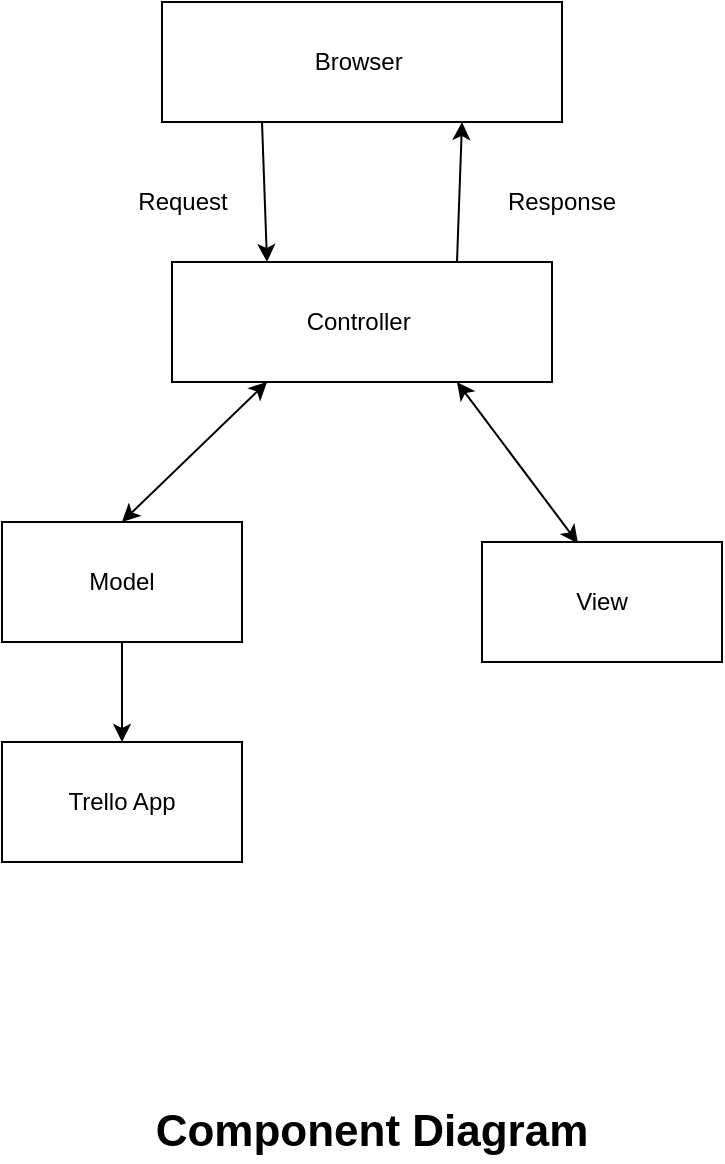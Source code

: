 <mxfile version="13.9.8" type="device"><diagram id="LWD41kOlyLYRe_9N4uNh" name="Page-1"><mxGraphModel dx="782" dy="437" grid="1" gridSize="10" guides="1" tooltips="1" connect="1" arrows="1" fold="1" page="1" pageScale="1" pageWidth="850" pageHeight="1100" math="0" shadow="0"><root><mxCell id="0"/><mxCell id="1" parent="0"/><mxCell id="0W-CHWiT31U4Y5mwR43n-15" style="edgeStyle=none;rounded=0;orthogonalLoop=1;jettySize=auto;html=1;exitX=0.25;exitY=1;exitDx=0;exitDy=0;entryX=0.25;entryY=0;entryDx=0;entryDy=0;startArrow=none;startFill=0;" edge="1" parent="1" source="0W-CHWiT31U4Y5mwR43n-1" target="0W-CHWiT31U4Y5mwR43n-2"><mxGeometry relative="1" as="geometry"/></mxCell><mxCell id="0W-CHWiT31U4Y5mwR43n-1" value="Browser&amp;nbsp;" style="rounded=0;whiteSpace=wrap;html=1;" vertex="1" parent="1"><mxGeometry x="250" y="70" width="200" height="60" as="geometry"/></mxCell><mxCell id="0W-CHWiT31U4Y5mwR43n-13" style="rounded=0;orthogonalLoop=1;jettySize=auto;html=1;exitX=0.25;exitY=1;exitDx=0;exitDy=0;entryX=0.5;entryY=0;entryDx=0;entryDy=0;startArrow=classic;startFill=1;" edge="1" parent="1" source="0W-CHWiT31U4Y5mwR43n-2" target="0W-CHWiT31U4Y5mwR43n-4"><mxGeometry relative="1" as="geometry"/></mxCell><mxCell id="0W-CHWiT31U4Y5mwR43n-14" style="edgeStyle=none;rounded=0;orthogonalLoop=1;jettySize=auto;html=1;exitX=0.75;exitY=1;exitDx=0;exitDy=0;entryX=0.4;entryY=0.011;entryDx=0;entryDy=0;entryPerimeter=0;startArrow=classic;startFill=1;" edge="1" parent="1" source="0W-CHWiT31U4Y5mwR43n-2" target="0W-CHWiT31U4Y5mwR43n-3"><mxGeometry relative="1" as="geometry"/></mxCell><mxCell id="0W-CHWiT31U4Y5mwR43n-16" style="edgeStyle=none;rounded=0;orthogonalLoop=1;jettySize=auto;html=1;exitX=0.75;exitY=0;exitDx=0;exitDy=0;startArrow=none;startFill=0;entryX=0.75;entryY=1;entryDx=0;entryDy=0;" edge="1" parent="1" source="0W-CHWiT31U4Y5mwR43n-2" target="0W-CHWiT31U4Y5mwR43n-1"><mxGeometry relative="1" as="geometry"><mxPoint x="398" y="140" as="targetPoint"/></mxGeometry></mxCell><mxCell id="0W-CHWiT31U4Y5mwR43n-2" value="Controller&amp;nbsp;" style="rounded=0;whiteSpace=wrap;html=1;" vertex="1" parent="1"><mxGeometry x="255" y="200" width="190" height="60" as="geometry"/></mxCell><mxCell id="0W-CHWiT31U4Y5mwR43n-3" value="View" style="rounded=0;whiteSpace=wrap;html=1;" vertex="1" parent="1"><mxGeometry x="410" y="340" width="120" height="60" as="geometry"/></mxCell><mxCell id="0W-CHWiT31U4Y5mwR43n-17" style="edgeStyle=none;rounded=0;orthogonalLoop=1;jettySize=auto;html=1;exitX=0.5;exitY=1;exitDx=0;exitDy=0;startArrow=none;startFill=0;" edge="1" parent="1" source="0W-CHWiT31U4Y5mwR43n-4" target="0W-CHWiT31U4Y5mwR43n-5"><mxGeometry relative="1" as="geometry"/></mxCell><mxCell id="0W-CHWiT31U4Y5mwR43n-4" value="Model" style="rounded=0;whiteSpace=wrap;html=1;" vertex="1" parent="1"><mxGeometry x="170" y="330" width="120" height="60" as="geometry"/></mxCell><mxCell id="0W-CHWiT31U4Y5mwR43n-5" value="Trello App" style="rounded=0;whiteSpace=wrap;html=1;" vertex="1" parent="1"><mxGeometry x="170" y="440" width="120" height="60" as="geometry"/></mxCell><mxCell id="0W-CHWiT31U4Y5mwR43n-10" value="Request" style="text;html=1;align=center;verticalAlign=middle;resizable=0;points=[];autosize=1;" vertex="1" parent="1"><mxGeometry x="230" y="160" width="60" height="20" as="geometry"/></mxCell><mxCell id="0W-CHWiT31U4Y5mwR43n-11" value="Response" style="text;html=1;strokeColor=none;fillColor=none;align=center;verticalAlign=middle;whiteSpace=wrap;rounded=0;" vertex="1" parent="1"><mxGeometry x="420" y="160" width="60" height="20" as="geometry"/></mxCell><mxCell id="0W-CHWiT31U4Y5mwR43n-18" value="&lt;b&gt;&lt;font style=&quot;font-size: 22px&quot;&gt;Component Diagram&lt;/font&gt;&lt;/b&gt;" style="text;html=1;strokeColor=none;fillColor=none;align=center;verticalAlign=middle;whiteSpace=wrap;rounded=0;" vertex="1" parent="1"><mxGeometry x="230" y="620" width="250" height="30" as="geometry"/></mxCell></root></mxGraphModel></diagram></mxfile>